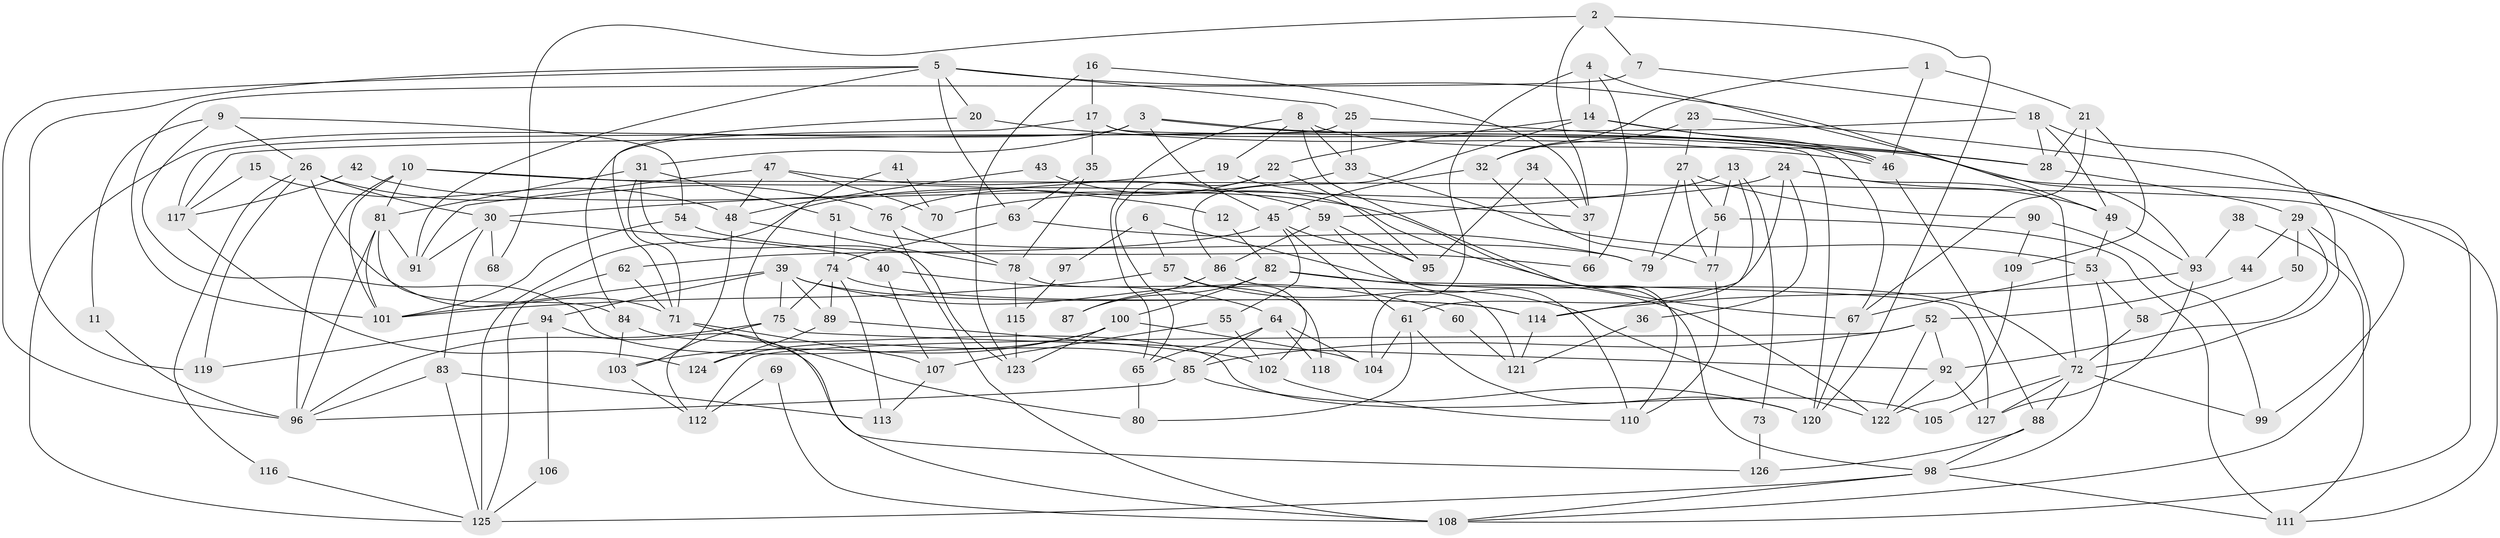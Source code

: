 // Generated by graph-tools (version 1.1) at 2025/50/03/09/25 03:50:05]
// undirected, 127 vertices, 254 edges
graph export_dot {
graph [start="1"]
  node [color=gray90,style=filled];
  1;
  2;
  3;
  4;
  5;
  6;
  7;
  8;
  9;
  10;
  11;
  12;
  13;
  14;
  15;
  16;
  17;
  18;
  19;
  20;
  21;
  22;
  23;
  24;
  25;
  26;
  27;
  28;
  29;
  30;
  31;
  32;
  33;
  34;
  35;
  36;
  37;
  38;
  39;
  40;
  41;
  42;
  43;
  44;
  45;
  46;
  47;
  48;
  49;
  50;
  51;
  52;
  53;
  54;
  55;
  56;
  57;
  58;
  59;
  60;
  61;
  62;
  63;
  64;
  65;
  66;
  67;
  68;
  69;
  70;
  71;
  72;
  73;
  74;
  75;
  76;
  77;
  78;
  79;
  80;
  81;
  82;
  83;
  84;
  85;
  86;
  87;
  88;
  89;
  90;
  91;
  92;
  93;
  94;
  95;
  96;
  97;
  98;
  99;
  100;
  101;
  102;
  103;
  104;
  105;
  106;
  107;
  108;
  109;
  110;
  111;
  112;
  113;
  114;
  115;
  116;
  117;
  118;
  119;
  120;
  121;
  122;
  123;
  124;
  125;
  126;
  127;
  1 -- 21;
  1 -- 46;
  1 -- 32;
  2 -- 120;
  2 -- 7;
  2 -- 37;
  2 -- 68;
  3 -- 46;
  3 -- 46;
  3 -- 31;
  3 -- 45;
  3 -- 125;
  4 -- 49;
  4 -- 14;
  4 -- 66;
  4 -- 104;
  5 -- 25;
  5 -- 96;
  5 -- 20;
  5 -- 63;
  5 -- 91;
  5 -- 93;
  5 -- 119;
  6 -- 72;
  6 -- 57;
  6 -- 97;
  7 -- 18;
  7 -- 101;
  8 -- 65;
  8 -- 111;
  8 -- 19;
  8 -- 33;
  8 -- 110;
  9 -- 85;
  9 -- 54;
  9 -- 11;
  9 -- 26;
  10 -- 81;
  10 -- 96;
  10 -- 12;
  10 -- 99;
  10 -- 101;
  11 -- 96;
  12 -- 82;
  13 -- 114;
  13 -- 56;
  13 -- 59;
  13 -- 73;
  14 -- 46;
  14 -- 28;
  14 -- 22;
  14 -- 86;
  15 -- 117;
  15 -- 48;
  16 -- 17;
  16 -- 37;
  16 -- 123;
  17 -- 84;
  17 -- 67;
  17 -- 35;
  17 -- 120;
  18 -- 28;
  18 -- 49;
  18 -- 72;
  18 -- 117;
  19 -- 30;
  19 -- 37;
  20 -- 71;
  20 -- 46;
  21 -- 109;
  21 -- 67;
  21 -- 28;
  22 -- 95;
  22 -- 65;
  22 -- 76;
  23 -- 27;
  23 -- 32;
  23 -- 108;
  24 -- 125;
  24 -- 72;
  24 -- 36;
  24 -- 49;
  24 -- 61;
  25 -- 117;
  25 -- 28;
  25 -- 33;
  26 -- 30;
  26 -- 71;
  26 -- 76;
  26 -- 116;
  26 -- 119;
  27 -- 79;
  27 -- 77;
  27 -- 56;
  27 -- 90;
  28 -- 29;
  29 -- 108;
  29 -- 92;
  29 -- 44;
  29 -- 50;
  30 -- 83;
  30 -- 91;
  30 -- 40;
  30 -- 68;
  31 -- 71;
  31 -- 123;
  31 -- 51;
  31 -- 81;
  32 -- 45;
  32 -- 77;
  33 -- 53;
  33 -- 70;
  34 -- 37;
  34 -- 95;
  35 -- 63;
  35 -- 78;
  36 -- 121;
  37 -- 66;
  38 -- 93;
  38 -- 111;
  39 -- 114;
  39 -- 75;
  39 -- 60;
  39 -- 89;
  39 -- 94;
  39 -- 101;
  40 -- 107;
  40 -- 64;
  41 -- 108;
  41 -- 70;
  42 -- 67;
  42 -- 117;
  43 -- 98;
  43 -- 48;
  44 -- 52;
  45 -- 62;
  45 -- 55;
  45 -- 61;
  45 -- 95;
  46 -- 88;
  47 -- 59;
  47 -- 91;
  47 -- 48;
  47 -- 70;
  48 -- 78;
  48 -- 103;
  49 -- 53;
  49 -- 93;
  50 -- 58;
  51 -- 79;
  51 -- 74;
  52 -- 85;
  52 -- 122;
  52 -- 92;
  52 -- 112;
  53 -- 98;
  53 -- 58;
  53 -- 67;
  54 -- 66;
  54 -- 101;
  55 -- 107;
  55 -- 102;
  56 -- 77;
  56 -- 79;
  56 -- 111;
  57 -- 122;
  57 -- 101;
  57 -- 102;
  58 -- 72;
  59 -- 110;
  59 -- 86;
  59 -- 95;
  60 -- 121;
  61 -- 80;
  61 -- 104;
  61 -- 120;
  62 -- 71;
  62 -- 125;
  63 -- 74;
  63 -- 79;
  64 -- 104;
  64 -- 65;
  64 -- 85;
  64 -- 118;
  65 -- 80;
  67 -- 120;
  69 -- 112;
  69 -- 108;
  71 -- 80;
  71 -- 107;
  72 -- 127;
  72 -- 88;
  72 -- 99;
  72 -- 105;
  73 -- 126;
  74 -- 89;
  74 -- 75;
  74 -- 113;
  74 -- 114;
  75 -- 96;
  75 -- 92;
  75 -- 112;
  76 -- 78;
  76 -- 108;
  77 -- 110;
  78 -- 115;
  78 -- 118;
  81 -- 101;
  81 -- 84;
  81 -- 91;
  81 -- 96;
  82 -- 127;
  82 -- 100;
  82 -- 87;
  82 -- 122;
  83 -- 125;
  83 -- 96;
  83 -- 113;
  84 -- 103;
  84 -- 105;
  85 -- 120;
  85 -- 96;
  86 -- 87;
  86 -- 121;
  88 -- 98;
  88 -- 126;
  89 -- 102;
  89 -- 124;
  90 -- 99;
  90 -- 109;
  92 -- 122;
  92 -- 127;
  93 -- 114;
  93 -- 127;
  94 -- 119;
  94 -- 106;
  94 -- 126;
  97 -- 115;
  98 -- 108;
  98 -- 111;
  98 -- 125;
  100 -- 103;
  100 -- 104;
  100 -- 123;
  100 -- 124;
  102 -- 110;
  103 -- 112;
  106 -- 125;
  107 -- 113;
  109 -- 122;
  114 -- 121;
  115 -- 123;
  116 -- 125;
  117 -- 124;
}
